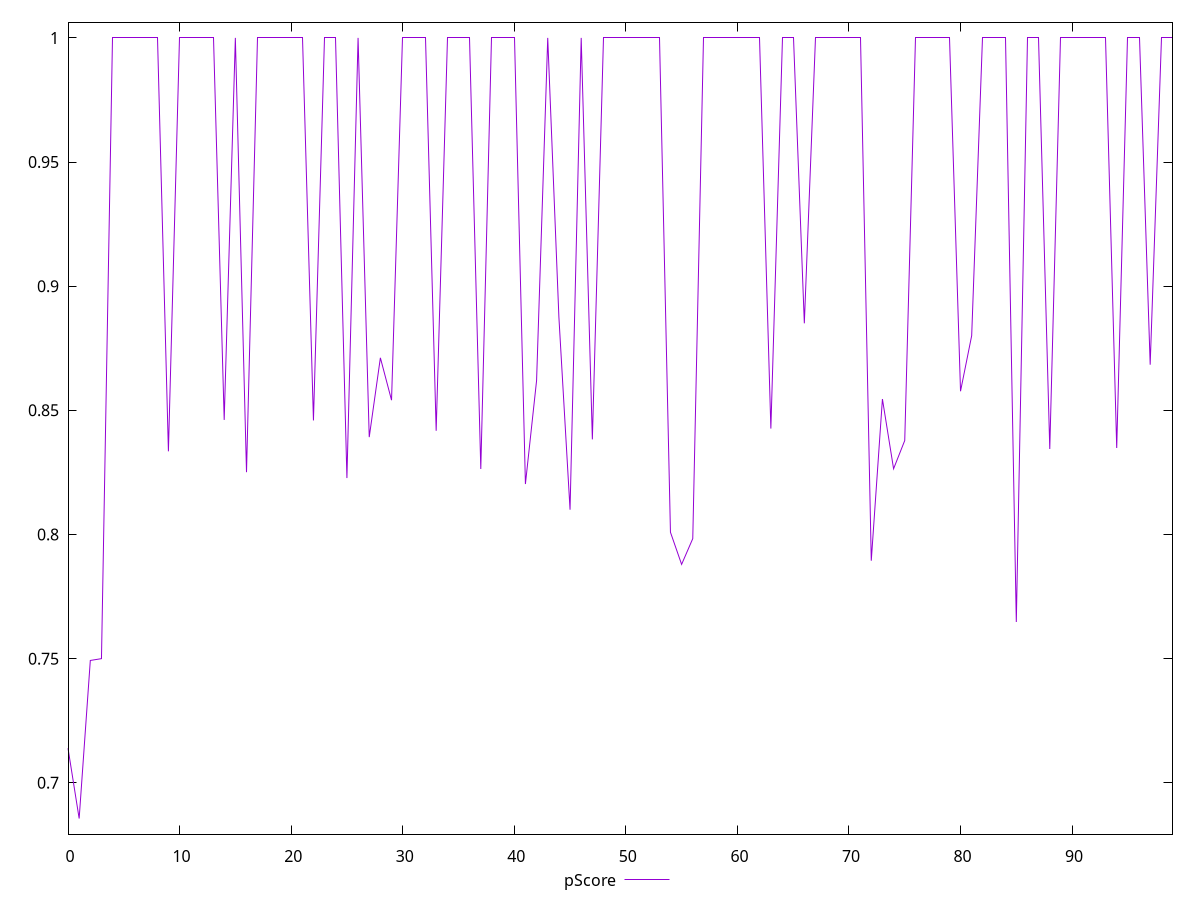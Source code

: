 reset

$pScore <<EOF
0 0.7139133333333333
1 0.6856122222222222
2 0.7492722222222222
3 0.75
4 1
5 1
6 1
7 1
8 1
9 0.8334966663519541
10 1
11 1
12 1
13 1
14 0.8461550001303355
15 1
16 0.8250900002320607
17 1
18 1
19 1
20 1
21 1
22 0.8459433333079021
23 1
24 1
25 0.8227316665649413
26 1
27 0.8392174998919169
28 0.8711574999491374
29 0.8540949996312459
30 1
31 1
32 1
33 0.8417658332983653
34 1
35 1
36 1
37 0.8263774998982747
38 1
39 1
40 1
41 0.82033083319664
42 0.8619741666316986
43 1
44 0.8875958335399627
45 0.809980833530426
46 1
47 0.8383133335908254
48 1
49 1
50 1
51 1
52 1
53 1
54 0.8009083334604898
55 0.787965000073115
56 0.7983416668574015
57 1
58 1
59 1
60 1
61 1
62 1
63 0.8426474996407827
64 1
65 1
66 0.8850433333714803
67 1
68 1
69 1
70 1
71 1
72 0.7894350000222524
73 0.8545550004641215
74 0.8264708336194356
75 0.8378500000635782
76 1
77 1
78 1
79 1
80 0.8576974999904632
81 0.8800816663106282
82 1
83 1
84 1
85 0.7647525000572204
86 1
87 1
88 0.8344425002733866
89 1
90 1
91 1
92 1
93 1
94 0.8348391668001811
95 1
96 1
97 0.8683858331044515
98 1
99 1
EOF

set key outside below
set xrange [0:99]
set yrange [0.6793244666666666:1.0062877555555556]
set trange [0.6793244666666666:1.0062877555555556]
set terminal svg size 640, 500 enhanced background rgb 'white'
set output "report_00017_2021-02-10T15-08-03.406Z/uses-rel-preconnect/samples/pages+cached+noadtech+nomedia/pScore/values.svg"

plot $pScore title "pScore" with line

reset
